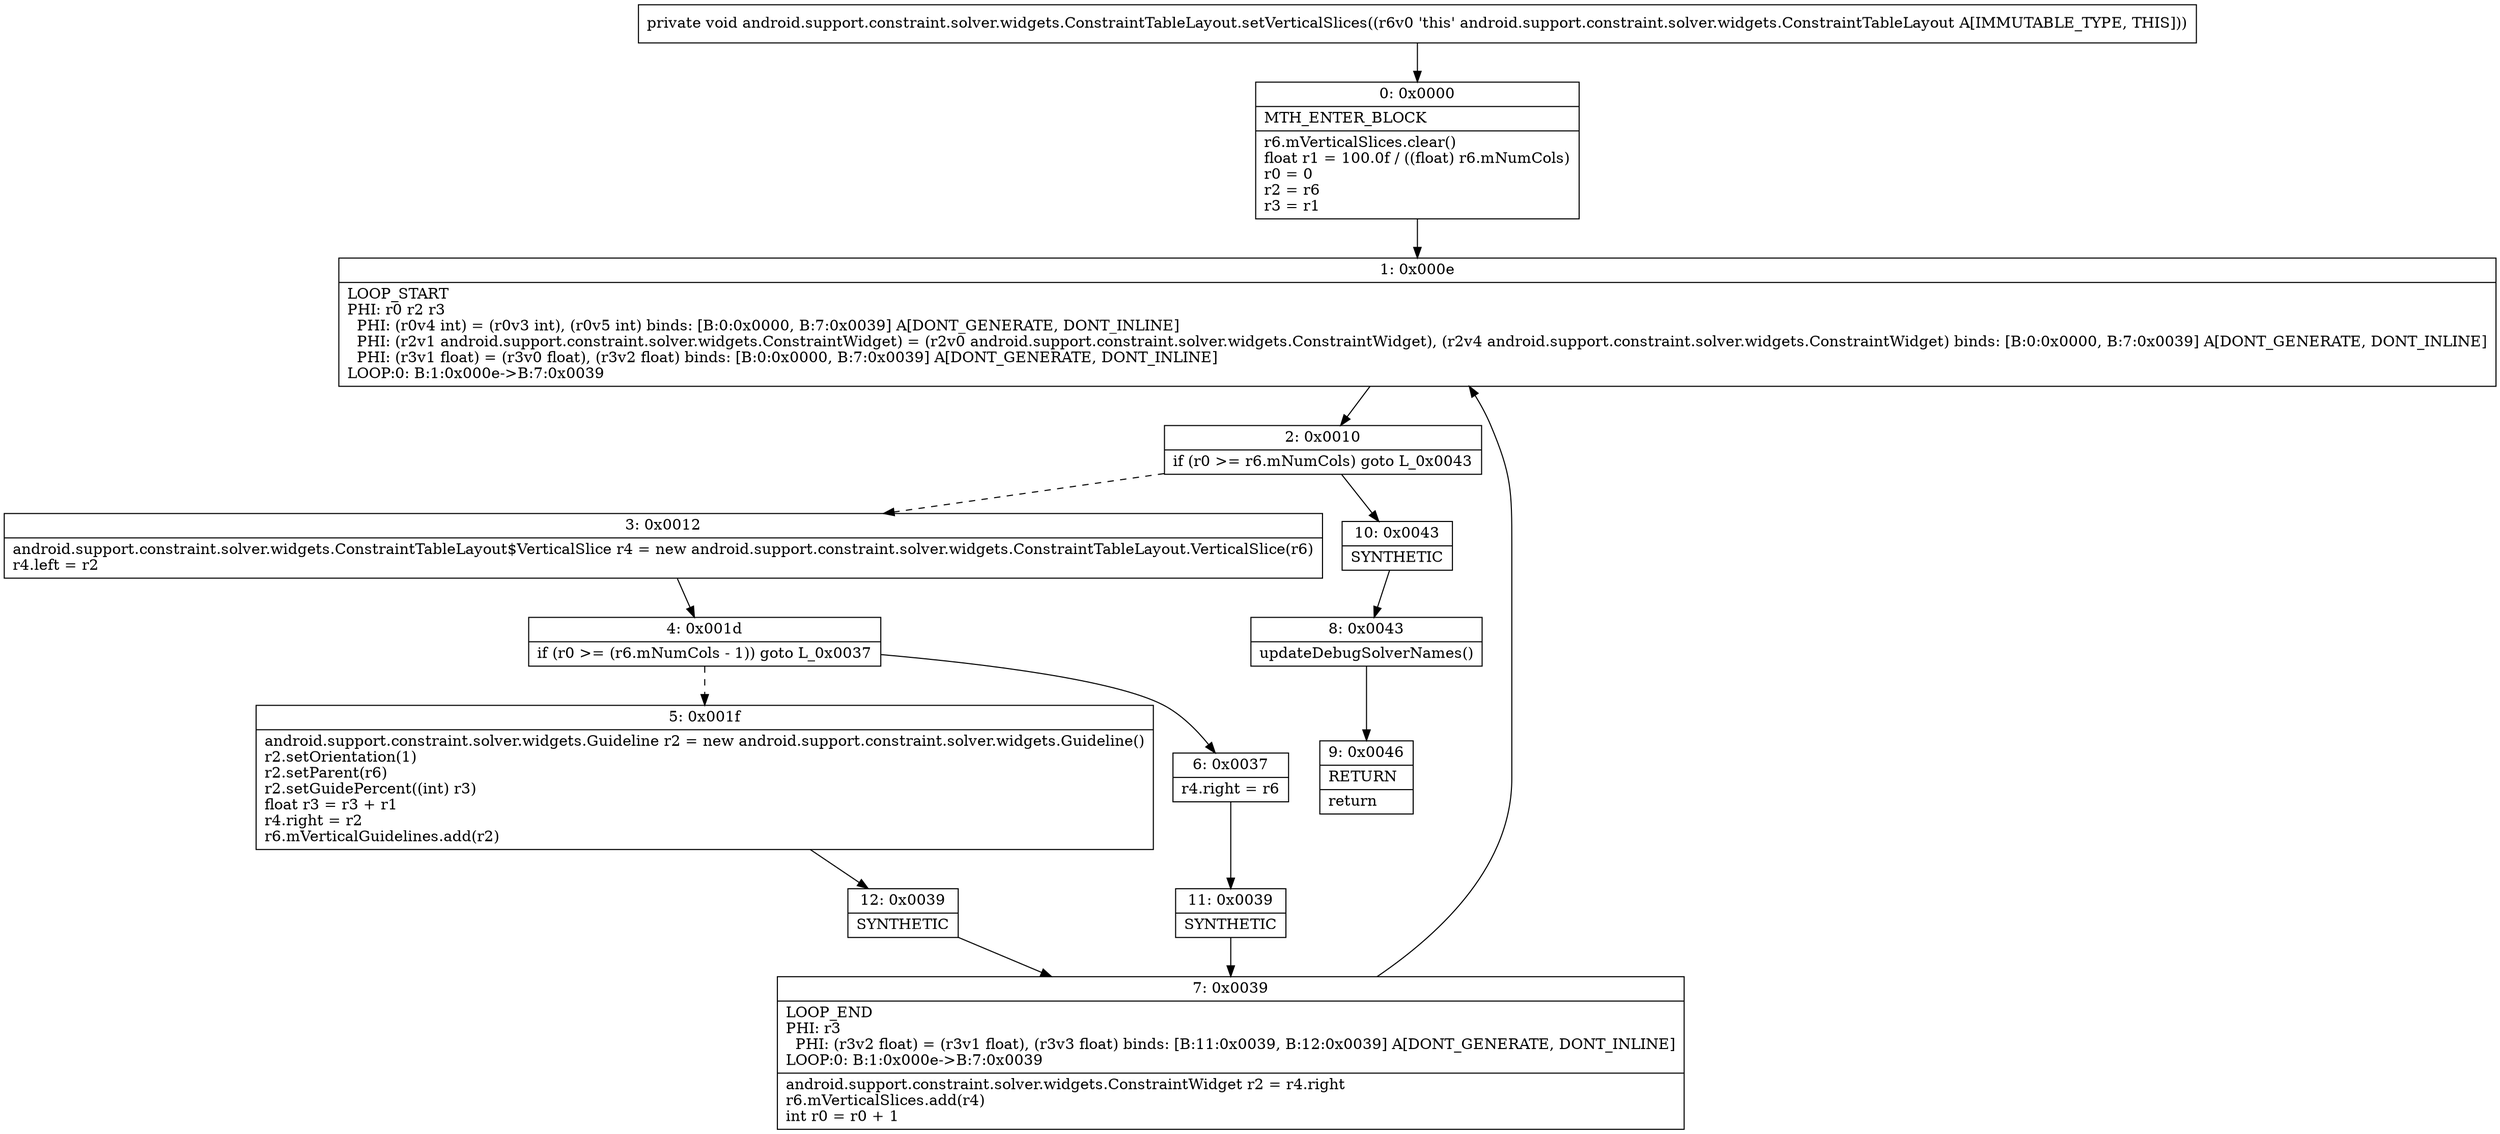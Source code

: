 digraph "CFG forandroid.support.constraint.solver.widgets.ConstraintTableLayout.setVerticalSlices()V" {
Node_0 [shape=record,label="{0\:\ 0x0000|MTH_ENTER_BLOCK\l|r6.mVerticalSlices.clear()\lfloat r1 = 100.0f \/ ((float) r6.mNumCols)\lr0 = 0\lr2 = r6\lr3 = r1\l}"];
Node_1 [shape=record,label="{1\:\ 0x000e|LOOP_START\lPHI: r0 r2 r3 \l  PHI: (r0v4 int) = (r0v3 int), (r0v5 int) binds: [B:0:0x0000, B:7:0x0039] A[DONT_GENERATE, DONT_INLINE]\l  PHI: (r2v1 android.support.constraint.solver.widgets.ConstraintWidget) = (r2v0 android.support.constraint.solver.widgets.ConstraintWidget), (r2v4 android.support.constraint.solver.widgets.ConstraintWidget) binds: [B:0:0x0000, B:7:0x0039] A[DONT_GENERATE, DONT_INLINE]\l  PHI: (r3v1 float) = (r3v0 float), (r3v2 float) binds: [B:0:0x0000, B:7:0x0039] A[DONT_GENERATE, DONT_INLINE]\lLOOP:0: B:1:0x000e\-\>B:7:0x0039\l}"];
Node_2 [shape=record,label="{2\:\ 0x0010|if (r0 \>= r6.mNumCols) goto L_0x0043\l}"];
Node_3 [shape=record,label="{3\:\ 0x0012|android.support.constraint.solver.widgets.ConstraintTableLayout$VerticalSlice r4 = new android.support.constraint.solver.widgets.ConstraintTableLayout.VerticalSlice(r6)\lr4.left = r2\l}"];
Node_4 [shape=record,label="{4\:\ 0x001d|if (r0 \>= (r6.mNumCols \- 1)) goto L_0x0037\l}"];
Node_5 [shape=record,label="{5\:\ 0x001f|android.support.constraint.solver.widgets.Guideline r2 = new android.support.constraint.solver.widgets.Guideline()\lr2.setOrientation(1)\lr2.setParent(r6)\lr2.setGuidePercent((int) r3)\lfloat r3 = r3 + r1\lr4.right = r2\lr6.mVerticalGuidelines.add(r2)\l}"];
Node_6 [shape=record,label="{6\:\ 0x0037|r4.right = r6\l}"];
Node_7 [shape=record,label="{7\:\ 0x0039|LOOP_END\lPHI: r3 \l  PHI: (r3v2 float) = (r3v1 float), (r3v3 float) binds: [B:11:0x0039, B:12:0x0039] A[DONT_GENERATE, DONT_INLINE]\lLOOP:0: B:1:0x000e\-\>B:7:0x0039\l|android.support.constraint.solver.widgets.ConstraintWidget r2 = r4.right\lr6.mVerticalSlices.add(r4)\lint r0 = r0 + 1\l}"];
Node_8 [shape=record,label="{8\:\ 0x0043|updateDebugSolverNames()\l}"];
Node_9 [shape=record,label="{9\:\ 0x0046|RETURN\l|return\l}"];
Node_10 [shape=record,label="{10\:\ 0x0043|SYNTHETIC\l}"];
Node_11 [shape=record,label="{11\:\ 0x0039|SYNTHETIC\l}"];
Node_12 [shape=record,label="{12\:\ 0x0039|SYNTHETIC\l}"];
MethodNode[shape=record,label="{private void android.support.constraint.solver.widgets.ConstraintTableLayout.setVerticalSlices((r6v0 'this' android.support.constraint.solver.widgets.ConstraintTableLayout A[IMMUTABLE_TYPE, THIS])) }"];
MethodNode -> Node_0;
Node_0 -> Node_1;
Node_1 -> Node_2;
Node_2 -> Node_3[style=dashed];
Node_2 -> Node_10;
Node_3 -> Node_4;
Node_4 -> Node_5[style=dashed];
Node_4 -> Node_6;
Node_5 -> Node_12;
Node_6 -> Node_11;
Node_7 -> Node_1;
Node_8 -> Node_9;
Node_10 -> Node_8;
Node_11 -> Node_7;
Node_12 -> Node_7;
}

